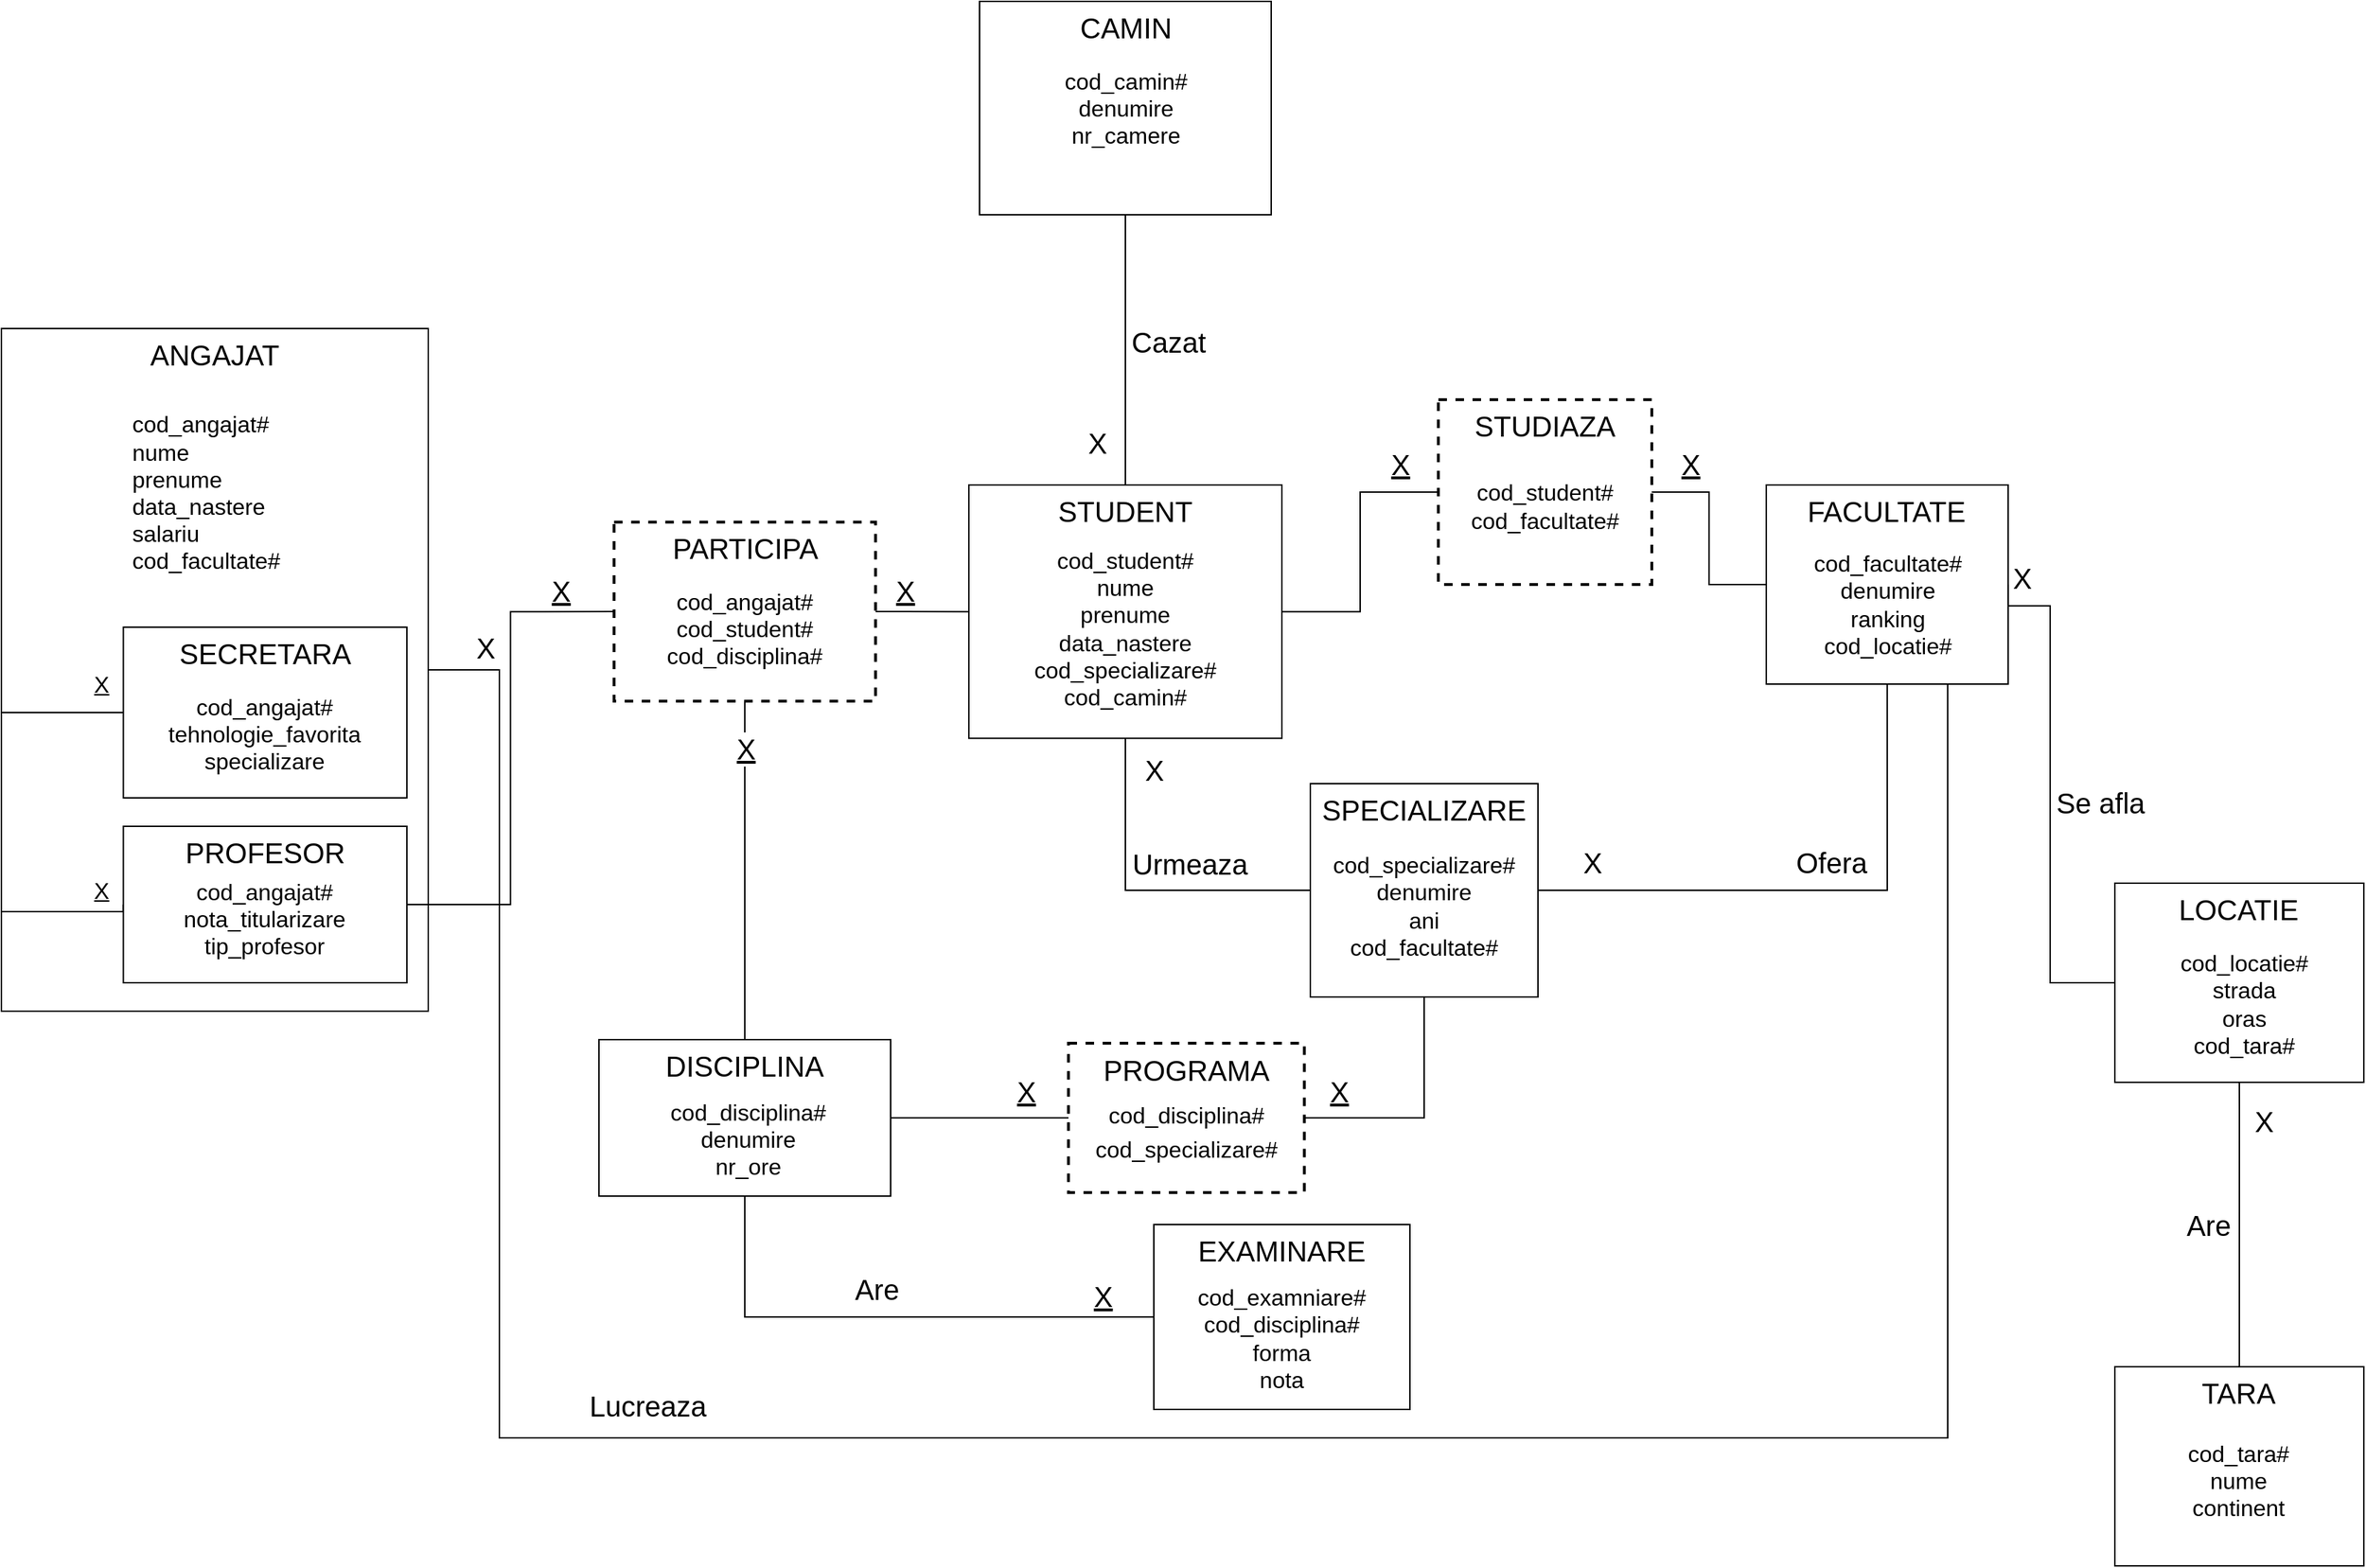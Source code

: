 <mxfile version="16.0.0" type="device"><diagram id="fwo_PI26Yn5XYwIxW53z" name="Page-1"><mxGraphModel dx="2140" dy="2168" grid="1" gridSize="10" guides="1" tooltips="1" connect="1" arrows="1" fold="1" page="1" pageScale="1" pageWidth="850" pageHeight="1100" math="0" shadow="0"><root><mxCell id="0"/><mxCell id="1" parent="0"/><mxCell id="RcNlDyy4QrDJKT5JzVG6-33" style="edgeStyle=orthogonalEdgeStyle;rounded=0;orthogonalLoop=1;jettySize=auto;html=1;exitX=0.5;exitY=1;exitDx=0;exitDy=0;entryX=0;entryY=0.5;entryDx=0;entryDy=0;endArrow=none;endFill=0;" parent="1" source="ADtI5hvw4BfGKE_GYq2g-1" target="RcNlDyy4QrDJKT5JzVG6-30" edge="1"><mxGeometry relative="1" as="geometry"/></mxCell><mxCell id="RcNlDyy4QrDJKT5JzVG6-38" value="Are" style="edgeLabel;html=1;align=center;verticalAlign=middle;resizable=0;points=[];fontSize=20;" parent="RcNlDyy4QrDJKT5JzVG6-33" vertex="1" connectable="0"><mxGeometry x="-0.05" y="-1" relative="1" as="geometry"><mxPoint y="-21" as="offset"/></mxGeometry></mxCell><mxCell id="BO3GSQxfGTSG3S3ijWYK-30" value="X" style="edgeLabel;html=1;align=center;verticalAlign=middle;resizable=0;points=[];fontSize=20;fontStyle=4" parent="RcNlDyy4QrDJKT5JzVG6-33" vertex="1" connectable="0"><mxGeometry x="0.812" y="2" relative="1" as="geometry"><mxPoint x="-1" y="-13" as="offset"/></mxGeometry></mxCell><mxCell id="ADtI5hvw4BfGKE_GYq2g-45" style="edgeStyle=orthogonalEdgeStyle;rounded=0;orthogonalLoop=1;jettySize=auto;html=1;exitX=0.5;exitY=1;exitDx=0;exitDy=0;entryX=0;entryY=0.5;entryDx=0;entryDy=0;fontSize=20;endArrow=none;endFill=0;" parent="1" source="ADtI5hvw4BfGKE_GYq2g-3" target="ADtI5hvw4BfGKE_GYq2g-10" edge="1"><mxGeometry relative="1" as="geometry"/></mxCell><mxCell id="ADtI5hvw4BfGKE_GYq2g-46" value="Urmeaza" style="edgeLabel;html=1;align=center;verticalAlign=middle;resizable=0;points=[];fontSize=20;" parent="ADtI5hvw4BfGKE_GYq2g-45" vertex="1" connectable="0"><mxGeometry x="-0.255" y="1" relative="1" as="geometry"><mxPoint x="44" as="offset"/></mxGeometry></mxCell><mxCell id="BO3GSQxfGTSG3S3ijWYK-37" value="X" style="edgeLabel;html=1;align=center;verticalAlign=middle;resizable=0;points=[];fontSize=20;" parent="ADtI5hvw4BfGKE_GYq2g-45" vertex="1" connectable="0"><mxGeometry x="-0.817" y="-3" relative="1" as="geometry"><mxPoint x="23" as="offset"/></mxGeometry></mxCell><mxCell id="RcNlDyy4QrDJKT5JzVG6-40" style="edgeStyle=orthogonalEdgeStyle;rounded=0;orthogonalLoop=1;jettySize=auto;html=1;exitX=0.5;exitY=0;exitDx=0;exitDy=0;entryX=0.5;entryY=1;entryDx=0;entryDy=0;fontSize=20;endArrow=none;endFill=0;" parent="1" source="ADtI5hvw4BfGKE_GYq2g-3" target="RcNlDyy4QrDJKT5JzVG6-39" edge="1"><mxGeometry relative="1" as="geometry"/></mxCell><mxCell id="RcNlDyy4QrDJKT5JzVG6-41" value="Cazat" style="edgeLabel;html=1;align=center;verticalAlign=middle;resizable=0;points=[];fontSize=20;" parent="RcNlDyy4QrDJKT5JzVG6-40" vertex="1" connectable="0"><mxGeometry x="0.194" y="-2" relative="1" as="geometry"><mxPoint x="28" y="12" as="offset"/></mxGeometry></mxCell><mxCell id="BO3GSQxfGTSG3S3ijWYK-38" value="X" style="edgeLabel;html=1;align=center;verticalAlign=middle;resizable=0;points=[];fontSize=20;" parent="RcNlDyy4QrDJKT5JzVG6-40" vertex="1" connectable="0"><mxGeometry x="-0.714" relative="1" as="geometry"><mxPoint x="-20" y="-3" as="offset"/></mxGeometry></mxCell><mxCell id="ADtI5hvw4BfGKE_GYq2g-149" style="edgeStyle=orthogonalEdgeStyle;rounded=0;orthogonalLoop=1;jettySize=auto;html=1;exitX=0.5;exitY=1;exitDx=0;exitDy=0;entryX=0.5;entryY=0;entryDx=0;entryDy=0;fontSize=20;fontColor=none;endArrow=none;endFill=0;" parent="1" source="ADtI5hvw4BfGKE_GYq2g-11" target="ADtI5hvw4BfGKE_GYq2g-70" edge="1"><mxGeometry relative="1" as="geometry"><Array as="points"><mxPoint x="1583.46" y="470"/><mxPoint x="1583.46" y="470"/></Array></mxGeometry></mxCell><mxCell id="ADtI5hvw4BfGKE_GYq2g-150" value="X" style="edgeLabel;html=1;align=center;verticalAlign=middle;resizable=0;points=[];fontSize=20;fontColor=none;" parent="ADtI5hvw4BfGKE_GYq2g-149" vertex="1" connectable="0"><mxGeometry x="-0.759" y="1" relative="1" as="geometry"><mxPoint x="16" y="3" as="offset"/></mxGeometry></mxCell><mxCell id="ADtI5hvw4BfGKE_GYq2g-152" value="Are" style="edgeLabel;html=1;align=center;verticalAlign=middle;resizable=0;points=[];fontSize=20;fontColor=none;" parent="ADtI5hvw4BfGKE_GYq2g-149" vertex="1" connectable="0"><mxGeometry x="-0.249" y="2" relative="1" as="geometry"><mxPoint x="-24" y="25" as="offset"/></mxGeometry></mxCell><mxCell id="ADtI5hvw4BfGKE_GYq2g-47" style="edgeStyle=orthogonalEdgeStyle;rounded=0;orthogonalLoop=1;jettySize=auto;html=1;exitX=0.5;exitY=1;exitDx=0;exitDy=0;entryX=1;entryY=0.5;entryDx=0;entryDy=0;fontSize=20;endArrow=none;endFill=0;" parent="1" source="ADtI5hvw4BfGKE_GYq2g-12" target="ADtI5hvw4BfGKE_GYq2g-10" edge="1"><mxGeometry relative="1" as="geometry"/></mxCell><mxCell id="ADtI5hvw4BfGKE_GYq2g-48" value="Ofera" style="edgeLabel;html=1;align=center;verticalAlign=middle;resizable=0;points=[];fontSize=20;" parent="ADtI5hvw4BfGKE_GYq2g-47" vertex="1" connectable="0"><mxGeometry x="-0.325" y="1" relative="1" as="geometry"><mxPoint x="-41" y="-7" as="offset"/></mxGeometry></mxCell><mxCell id="ADtI5hvw4BfGKE_GYq2g-51" value="X" style="edgeLabel;html=1;align=center;verticalAlign=middle;resizable=0;points=[];fontSize=20;fontStyle=0" parent="ADtI5hvw4BfGKE_GYq2g-47" vertex="1" connectable="0"><mxGeometry x="0.876" relative="1" as="geometry"><mxPoint x="14" y="-20" as="offset"/></mxGeometry></mxCell><mxCell id="ADtI5hvw4BfGKE_GYq2g-75" style="edgeStyle=orthogonalEdgeStyle;rounded=0;orthogonalLoop=1;jettySize=auto;html=1;exitX=1;exitY=0.5;exitDx=0;exitDy=0;entryX=0;entryY=0.5;entryDx=0;entryDy=0;fontSize=20;endArrow=none;endFill=0;" parent="1" source="ADtI5hvw4BfGKE_GYq2g-12" target="ADtI5hvw4BfGKE_GYq2g-11" edge="1"><mxGeometry relative="1" as="geometry"><Array as="points"><mxPoint x="1450" y="115"/><mxPoint x="1450" y="380"/></Array></mxGeometry></mxCell><mxCell id="ADtI5hvw4BfGKE_GYq2g-77" value="X" style="edgeLabel;html=1;align=center;verticalAlign=middle;resizable=0;points=[];fontSize=20;" parent="ADtI5hvw4BfGKE_GYq2g-75" vertex="1" connectable="0"><mxGeometry x="-0.906" relative="1" as="geometry"><mxPoint x="8" y="-20" as="offset"/></mxGeometry></mxCell><mxCell id="ADtI5hvw4BfGKE_GYq2g-79" value="Se afla" style="edgeLabel;html=1;align=center;verticalAlign=middle;resizable=0;points=[];fontSize=20;" parent="ADtI5hvw4BfGKE_GYq2g-75" vertex="1" connectable="0"><mxGeometry x="0.175" y="1" relative="1" as="geometry"><mxPoint x="34" y="-26" as="offset"/></mxGeometry></mxCell><mxCell id="ADtI5hvw4BfGKE_GYq2g-80" value="" style="group" parent="1" vertex="1" connectable="0"><mxGeometry x="70" y="-110" width="300" height="480" as="geometry"/></mxCell><mxCell id="ADtI5hvw4BfGKE_GYq2g-81" value="" style="group" parent="ADtI5hvw4BfGKE_GYq2g-80" vertex="1" connectable="0"><mxGeometry x="-60" y="30" width="300" height="480" as="geometry"/></mxCell><mxCell id="ADtI5hvw4BfGKE_GYq2g-5" value="&lt;span style=&quot;font-size: 20px&quot;&gt;ANGAJAT&lt;/span&gt;" style="whiteSpace=wrap;html=1;align=center;verticalAlign=top;" parent="ADtI5hvw4BfGKE_GYq2g-81" vertex="1"><mxGeometry width="300" height="480" as="geometry"/></mxCell><mxCell id="ADtI5hvw4BfGKE_GYq2g-83" style="edgeStyle=orthogonalEdgeStyle;rounded=0;orthogonalLoop=1;jettySize=auto;html=1;exitX=0;exitY=0.5;exitDx=0;exitDy=0;fontSize=20;endArrow=none;endFill=0;" parent="ADtI5hvw4BfGKE_GYq2g-81" source="ADtI5hvw4BfGKE_GYq2g-28" edge="1"><mxGeometry relative="1" as="geometry"><Array as="points"><mxPoint y="270"/></Array><mxPoint y="270" as="targetPoint"/></mxGeometry></mxCell><mxCell id="BO3GSQxfGTSG3S3ijWYK-1" value="X" style="edgeLabel;html=1;align=center;verticalAlign=middle;resizable=0;points=[];fontSize=16;fontStyle=4" parent="ADtI5hvw4BfGKE_GYq2g-83" vertex="1" connectable="0"><mxGeometry x="-0.563" y="-4" relative="1" as="geometry"><mxPoint x="3" y="-16" as="offset"/></mxGeometry></mxCell><mxCell id="ADtI5hvw4BfGKE_GYq2g-28" value="&lt;span style=&quot;font-size: 20px&quot;&gt;SECRETARA&lt;br&gt;&lt;/span&gt;" style="whiteSpace=wrap;html=1;align=center;verticalAlign=top;" parent="ADtI5hvw4BfGKE_GYq2g-81" vertex="1"><mxGeometry x="85.71" y="210" width="199.29" height="120" as="geometry"/></mxCell><mxCell id="ADtI5hvw4BfGKE_GYq2g-99" style="edgeStyle=orthogonalEdgeStyle;rounded=0;orthogonalLoop=1;jettySize=auto;html=1;exitX=0;exitY=0.5;exitDx=0;exitDy=0;fontSize=10;endArrow=none;endFill=0;" parent="ADtI5hvw4BfGKE_GYq2g-81" source="ADtI5hvw4BfGKE_GYq2g-72" edge="1"><mxGeometry relative="1" as="geometry"><Array as="points"><mxPoint x="86" y="410"/><mxPoint y="410"/></Array><mxPoint y="410" as="targetPoint"/></mxGeometry></mxCell><mxCell id="BO3GSQxfGTSG3S3ijWYK-2" value="X" style="edgeLabel;html=1;align=center;verticalAlign=middle;resizable=0;points=[];fontSize=16;fontStyle=4" parent="ADtI5hvw4BfGKE_GYq2g-99" vertex="1" connectable="0"><mxGeometry x="-0.026" y="4" relative="1" as="geometry"><mxPoint x="23" y="-19" as="offset"/></mxGeometry></mxCell><mxCell id="ADtI5hvw4BfGKE_GYq2g-72" value="&lt;span style=&quot;font-size: 20px&quot;&gt;PROFESOR&lt;/span&gt;" style="whiteSpace=wrap;html=1;align=center;verticalAlign=top;" parent="ADtI5hvw4BfGKE_GYq2g-81" vertex="1"><mxGeometry x="85.71" y="350" width="199.29" height="110" as="geometry"/></mxCell><mxCell id="YN2EOgunz3_8oBl1QiC2-17" value="&lt;div style=&quot;font-size: 16px&quot;&gt;&lt;span style=&quot;font-size: 16px&quot;&gt;cod_angajat#&lt;/span&gt;&lt;/div&gt;&lt;div style=&quot;font-size: 16px&quot;&gt;&lt;span style=&quot;font-size: 16px&quot;&gt;nume&lt;/span&gt;&lt;/div&gt;&lt;div style=&quot;font-size: 16px&quot;&gt;&lt;span style=&quot;font-size: 16px&quot;&gt;prenume&lt;/span&gt;&lt;/div&gt;&lt;div style=&quot;font-size: 16px&quot;&gt;&lt;span style=&quot;font-size: 16px&quot;&gt;data_nastere&lt;/span&gt;&lt;/div&gt;&lt;div style=&quot;font-size: 16px&quot;&gt;&lt;span style=&quot;font-size: 16px&quot;&gt;salariu&lt;/span&gt;&lt;/div&gt;&lt;div style=&quot;font-size: 16px&quot;&gt;&lt;span style=&quot;font-size: 16px&quot;&gt;cod_facultate#&lt;/span&gt;&lt;/div&gt;&lt;div style=&quot;font-size: 16px&quot;&gt;&lt;br style=&quot;font-size: 16px&quot;&gt;&lt;/div&gt;" style="text;html=1;strokeColor=none;fillColor=none;align=left;verticalAlign=middle;whiteSpace=wrap;rounded=0;fontSize=16;" parent="ADtI5hvw4BfGKE_GYq2g-81" vertex="1"><mxGeometry x="90" y="70" width="130" height="110" as="geometry"/></mxCell><mxCell id="YN2EOgunz3_8oBl1QiC2-20" value="cod_angajat#&lt;br&gt;tehnologie_favorita&lt;br&gt;specializare" style="text;html=1;strokeColor=none;fillColor=none;align=center;verticalAlign=middle;whiteSpace=wrap;rounded=0;fontSize=16;" parent="ADtI5hvw4BfGKE_GYq2g-81" vertex="1"><mxGeometry x="100.35" y="250" width="170" height="70" as="geometry"/></mxCell><mxCell id="YN2EOgunz3_8oBl1QiC2-22" value="cod_angajat#&lt;br&gt;nota_titularizare&lt;br&gt;tip_profesor" style="text;html=1;strokeColor=none;fillColor=none;align=center;verticalAlign=middle;whiteSpace=wrap;rounded=0;fontSize=16;" parent="ADtI5hvw4BfGKE_GYq2g-81" vertex="1"><mxGeometry x="120.35" y="380" width="130" height="70" as="geometry"/></mxCell><mxCell id="ADtI5hvw4BfGKE_GYq2g-108" style="edgeStyle=orthogonalEdgeStyle;rounded=0;orthogonalLoop=1;jettySize=auto;html=1;exitX=1;exitY=0.5;exitDx=0;exitDy=0;entryX=0.75;entryY=1;entryDx=0;entryDy=0;fontSize=10;endArrow=none;endFill=0;" parent="1" source="ADtI5hvw4BfGKE_GYq2g-5" target="ADtI5hvw4BfGKE_GYq2g-12" edge="1"><mxGeometry relative="1" as="geometry"><Array as="points"><mxPoint x="360" y="160"/><mxPoint x="360" y="700"/><mxPoint x="1378" y="700"/></Array></mxGeometry></mxCell><mxCell id="ADtI5hvw4BfGKE_GYq2g-110" value="X" style="edgeLabel;html=1;align=center;verticalAlign=middle;resizable=0;points=[];fontSize=20;" parent="ADtI5hvw4BfGKE_GYq2g-108" vertex="1" connectable="0"><mxGeometry x="-0.941" y="1" relative="1" as="geometry"><mxPoint x="-11" y="-29" as="offset"/></mxGeometry></mxCell><mxCell id="ADtI5hvw4BfGKE_GYq2g-114" value="Lucreaza" style="edgeLabel;html=1;align=center;verticalAlign=middle;resizable=0;points=[];fontSize=20;" parent="ADtI5hvw4BfGKE_GYq2g-108" vertex="1" connectable="0"><mxGeometry x="-0.39" y="4" relative="1" as="geometry"><mxPoint x="42" y="-19" as="offset"/></mxGeometry></mxCell><mxCell id="ADtI5hvw4BfGKE_GYq2g-136" value="" style="group" parent="1" vertex="1" connectable="0"><mxGeometry x="530" y="390" width="230" height="80" as="geometry"/></mxCell><mxCell id="YN2EOgunz3_8oBl1QiC2-29" value="" style="group" parent="ADtI5hvw4BfGKE_GYq2g-136" vertex="1" connectable="0"><mxGeometry x="-100" y="30" width="205" height="110" as="geometry"/></mxCell><mxCell id="ADtI5hvw4BfGKE_GYq2g-1" value="&lt;font style=&quot;font-size: 20px&quot;&gt;DISCIPLINA&lt;/font&gt;" style="whiteSpace=wrap;html=1;align=center;verticalAlign=top;" parent="YN2EOgunz3_8oBl1QiC2-29" vertex="1"><mxGeometry width="205" height="110" as="geometry"/></mxCell><mxCell id="YN2EOgunz3_8oBl1QiC2-26" value="cod_disciplina#&lt;br&gt;denumire&lt;br&gt;nr_ore" style="text;html=1;strokeColor=none;fillColor=none;align=center;verticalAlign=middle;whiteSpace=wrap;rounded=0;fontSize=16;" parent="YN2EOgunz3_8oBl1QiC2-29" vertex="1"><mxGeometry x="30" y="40" width="150" height="60" as="geometry"/></mxCell><mxCell id="YN2EOgunz3_8oBl1QiC2-34" value="" style="group" parent="1" vertex="1" connectable="0"><mxGeometry x="690" y="30" width="220" height="190" as="geometry"/></mxCell><mxCell id="ADtI5hvw4BfGKE_GYq2g-3" value="&lt;font style=&quot;font-size: 20px&quot;&gt;STUDENT&lt;br&gt;&lt;/font&gt;" style="whiteSpace=wrap;html=1;align=center;verticalAlign=top;" parent="YN2EOgunz3_8oBl1QiC2-34" vertex="1"><mxGeometry width="220" height="178.125" as="geometry"/></mxCell><mxCell id="YN2EOgunz3_8oBl1QiC2-33" value="cod_student#&lt;br&gt;nume&lt;br&gt;prenume&lt;br&gt;data_nastere&lt;br&gt;cod_specializare#&lt;br&gt;cod_camin#" style="text;html=1;strokeColor=none;fillColor=none;align=center;verticalAlign=middle;whiteSpace=wrap;rounded=0;fontSize=16;" parent="YN2EOgunz3_8oBl1QiC2-34" vertex="1"><mxGeometry x="45" y="40" width="130" height="122.19" as="geometry"/></mxCell><mxCell id="YN2EOgunz3_8oBl1QiC2-36" value="" style="group" parent="1" vertex="1" connectable="0"><mxGeometry x="697.5" y="-310" width="205" height="150" as="geometry"/></mxCell><mxCell id="RcNlDyy4QrDJKT5JzVG6-39" value="&lt;span style=&quot;font-size: 20px&quot;&gt;CAMIN&lt;br&gt;&lt;/span&gt;" style="whiteSpace=wrap;html=1;align=center;verticalAlign=top;" parent="YN2EOgunz3_8oBl1QiC2-36" vertex="1"><mxGeometry width="205" height="150" as="geometry"/></mxCell><mxCell id="YN2EOgunz3_8oBl1QiC2-35" value="cod_camin#&lt;br&gt;denumire&lt;br&gt;nr_camere" style="text;html=1;strokeColor=none;fillColor=none;align=center;verticalAlign=middle;whiteSpace=wrap;rounded=0;fontSize=16;" parent="YN2EOgunz3_8oBl1QiC2-36" vertex="1"><mxGeometry x="47.15" y="44.5" width="110.7" height="61" as="geometry"/></mxCell><mxCell id="YN2EOgunz3_8oBl1QiC2-40" value="" style="group" parent="1" vertex="1" connectable="0"><mxGeometry x="1455.46" y="650" width="215" height="140" as="geometry"/></mxCell><mxCell id="ADtI5hvw4BfGKE_GYq2g-70" value="&lt;span style=&quot;font-size: 20px&quot;&gt;TARA&lt;/span&gt;" style="whiteSpace=wrap;html=1;align=center;verticalAlign=top;" parent="YN2EOgunz3_8oBl1QiC2-40" vertex="1"><mxGeometry x="40" width="175" height="140" as="geometry"/></mxCell><mxCell id="YN2EOgunz3_8oBl1QiC2-39" value="cod_tara#&lt;br&gt;nume&lt;br&gt;continent" style="text;html=1;strokeColor=none;fillColor=none;align=center;verticalAlign=middle;whiteSpace=wrap;rounded=0;fontSize=16;" parent="YN2EOgunz3_8oBl1QiC2-40" vertex="1"><mxGeometry x="84" y="50" width="87" height="60" as="geometry"/></mxCell><mxCell id="YN2EOgunz3_8oBl1QiC2-43" value="" style="group" parent="1" vertex="1" connectable="0"><mxGeometry x="1495.46" y="310" width="175" height="140" as="geometry"/></mxCell><mxCell id="ADtI5hvw4BfGKE_GYq2g-11" value="&lt;span style=&quot;font-size: 20px&quot;&gt;LOCATIE&lt;/span&gt;" style="whiteSpace=wrap;html=1;align=center;verticalAlign=top;" parent="YN2EOgunz3_8oBl1QiC2-43" vertex="1"><mxGeometry width="175" height="140" as="geometry"/></mxCell><mxCell id="YN2EOgunz3_8oBl1QiC2-42" value="cod_locatie#&lt;br&gt;strada&lt;br&gt;oras&lt;br&gt;cod_tara#" style="text;html=1;strokeColor=none;fillColor=none;align=center;verticalAlign=middle;whiteSpace=wrap;rounded=0;fontSize=16;" parent="YN2EOgunz3_8oBl1QiC2-43" vertex="1"><mxGeometry x="35" y="40" width="112.5" height="90" as="geometry"/></mxCell><mxCell id="YN2EOgunz3_8oBl1QiC2-45" value="" style="group" parent="1" vertex="1" connectable="0"><mxGeometry x="1250.46" y="30" width="170" height="140" as="geometry"/></mxCell><mxCell id="BO3GSQxfGTSG3S3ijWYK-43" value="" style="group" parent="YN2EOgunz3_8oBl1QiC2-45" vertex="1" connectable="0"><mxGeometry width="170" height="140" as="geometry"/></mxCell><mxCell id="ADtI5hvw4BfGKE_GYq2g-12" value="&lt;span style=&quot;font-size: 20px&quot;&gt;FACULTATE&lt;/span&gt;" style="whiteSpace=wrap;html=1;align=center;verticalAlign=top;" parent="BO3GSQxfGTSG3S3ijWYK-43" vertex="1"><mxGeometry width="170" height="140" as="geometry"/></mxCell><mxCell id="YN2EOgunz3_8oBl1QiC2-44" value="cod_facultate#&lt;br&gt;denumire&lt;br&gt;ranking&lt;br&gt;cod_locatie#" style="text;html=1;strokeColor=none;fillColor=none;align=center;verticalAlign=middle;whiteSpace=wrap;rounded=0;fontSize=16;" parent="BO3GSQxfGTSG3S3ijWYK-43" vertex="1"><mxGeometry x="26.25" y="46.667" width="117.5" height="74.667" as="geometry"/></mxCell><mxCell id="YN2EOgunz3_8oBl1QiC2-49" value="" style="group" parent="1" vertex="1" connectable="0"><mxGeometry x="930" y="240" width="210" height="160" as="geometry"/></mxCell><mxCell id="ADtI5hvw4BfGKE_GYq2g-10" value="&lt;span style=&quot;font-size: 20px&quot;&gt;SPECIALIZARE&lt;/span&gt;" style="whiteSpace=wrap;html=1;align=center;verticalAlign=top;" parent="YN2EOgunz3_8oBl1QiC2-49" vertex="1"><mxGeometry width="160" height="150" as="geometry"/></mxCell><mxCell id="YN2EOgunz3_8oBl1QiC2-48" value="cod_specializare#&lt;br&gt;denumire&lt;br&gt;ani&lt;br&gt;cod_facultate#" style="text;html=1;strokeColor=none;fillColor=none;align=center;verticalAlign=middle;whiteSpace=wrap;rounded=0;fontSize=16;" parent="YN2EOgunz3_8oBl1QiC2-49" vertex="1"><mxGeometry y="40" width="160" height="91" as="geometry"/></mxCell><mxCell id="YN2EOgunz3_8oBl1QiC2-50" style="edgeStyle=orthogonalEdgeStyle;rounded=0;orthogonalLoop=1;jettySize=auto;html=1;exitX=0.5;exitY=1;exitDx=0;exitDy=0;fontSize=16;" parent="YN2EOgunz3_8oBl1QiC2-49" source="YN2EOgunz3_8oBl1QiC2-48" target="YN2EOgunz3_8oBl1QiC2-48" edge="1"><mxGeometry relative="1" as="geometry"/></mxCell><mxCell id="BO3GSQxfGTSG3S3ijWYK-13" style="edgeStyle=orthogonalEdgeStyle;rounded=0;orthogonalLoop=1;jettySize=auto;html=1;exitX=1;exitY=0.5;exitDx=0;exitDy=0;entryX=0;entryY=0.5;entryDx=0;entryDy=0;fontSize=1;endArrow=none;endFill=0;" parent="1" source="ADtI5hvw4BfGKE_GYq2g-72" target="BO3GSQxfGTSG3S3ijWYK-3" edge="1"><mxGeometry relative="1" as="geometry"/></mxCell><mxCell id="BO3GSQxfGTSG3S3ijWYK-27" value="X" style="edgeLabel;html=1;align=center;verticalAlign=middle;resizable=0;points=[];fontSize=20;fontStyle=4" parent="BO3GSQxfGTSG3S3ijWYK-13" vertex="1" connectable="0"><mxGeometry x="0.787" y="-2" relative="1" as="geometry"><mxPoint y="-17" as="offset"/></mxGeometry></mxCell><mxCell id="BO3GSQxfGTSG3S3ijWYK-14" style="edgeStyle=orthogonalEdgeStyle;rounded=0;orthogonalLoop=1;jettySize=auto;html=1;exitX=0.5;exitY=0;exitDx=0;exitDy=0;entryX=0.5;entryY=1;entryDx=0;entryDy=0;fontSize=1;endArrow=none;endFill=0;" parent="1" source="ADtI5hvw4BfGKE_GYq2g-1" target="BO3GSQxfGTSG3S3ijWYK-3" edge="1"><mxGeometry relative="1" as="geometry"/></mxCell><mxCell id="BO3GSQxfGTSG3S3ijWYK-28" value="&lt;u&gt;X&lt;/u&gt;" style="edgeLabel;html=1;align=center;verticalAlign=middle;resizable=0;points=[];fontSize=20;" parent="BO3GSQxfGTSG3S3ijWYK-14" vertex="1" connectable="0"><mxGeometry x="0.723" relative="1" as="geometry"><mxPoint as="offset"/></mxGeometry></mxCell><mxCell id="BO3GSQxfGTSG3S3ijWYK-15" style="edgeStyle=orthogonalEdgeStyle;rounded=0;orthogonalLoop=1;jettySize=auto;html=1;exitX=0;exitY=0.5;exitDx=0;exitDy=0;entryX=1;entryY=0.5;entryDx=0;entryDy=0;fontSize=1;endArrow=none;endFill=0;" parent="1" source="ADtI5hvw4BfGKE_GYq2g-3" target="BO3GSQxfGTSG3S3ijWYK-3" edge="1"><mxGeometry relative="1" as="geometry"/></mxCell><mxCell id="BO3GSQxfGTSG3S3ijWYK-29" value="X" style="edgeLabel;html=1;align=center;verticalAlign=middle;resizable=0;points=[];fontSize=20;fontStyle=4" parent="BO3GSQxfGTSG3S3ijWYK-15" vertex="1" connectable="0"><mxGeometry x="0.536" y="2" relative="1" as="geometry"><mxPoint x="5" y="-17" as="offset"/></mxGeometry></mxCell><mxCell id="BO3GSQxfGTSG3S3ijWYK-33" style="edgeStyle=orthogonalEdgeStyle;rounded=0;orthogonalLoop=1;jettySize=auto;html=1;exitX=1;exitY=0.5;exitDx=0;exitDy=0;entryX=0;entryY=0.5;entryDx=0;entryDy=0;fontSize=20;endArrow=none;endFill=0;" parent="1" source="ADtI5hvw4BfGKE_GYq2g-1" target="BO3GSQxfGTSG3S3ijWYK-32" edge="1"><mxGeometry relative="1" as="geometry"/></mxCell><mxCell id="BO3GSQxfGTSG3S3ijWYK-35" value="X" style="edgeLabel;html=1;align=center;verticalAlign=middle;resizable=0;points=[];fontSize=20;fontStyle=4" parent="BO3GSQxfGTSG3S3ijWYK-33" vertex="1" connectable="0"><mxGeometry x="0.648" y="2" relative="1" as="geometry"><mxPoint x="-8" y="-17" as="offset"/></mxGeometry></mxCell><mxCell id="BO3GSQxfGTSG3S3ijWYK-34" style="edgeStyle=orthogonalEdgeStyle;rounded=0;orthogonalLoop=1;jettySize=auto;html=1;exitX=0.5;exitY=1;exitDx=0;exitDy=0;entryX=1;entryY=0.5;entryDx=0;entryDy=0;fontSize=20;endArrow=none;endFill=0;" parent="1" source="ADtI5hvw4BfGKE_GYq2g-10" target="BO3GSQxfGTSG3S3ijWYK-32" edge="1"><mxGeometry relative="1" as="geometry"/></mxCell><mxCell id="BO3GSQxfGTSG3S3ijWYK-36" value="X" style="edgeLabel;html=1;align=center;verticalAlign=middle;resizable=0;points=[];fontSize=20;fontStyle=4" parent="BO3GSQxfGTSG3S3ijWYK-34" vertex="1" connectable="0"><mxGeometry x="0.479" y="-4" relative="1" as="geometry"><mxPoint x="-20" y="-15" as="offset"/></mxGeometry></mxCell><mxCell id="BO3GSQxfGTSG3S3ijWYK-41" style="edgeStyle=orthogonalEdgeStyle;rounded=0;orthogonalLoop=1;jettySize=auto;html=1;exitX=1;exitY=0.5;exitDx=0;exitDy=0;entryX=0;entryY=0.5;entryDx=0;entryDy=0;fontSize=20;endArrow=none;endFill=0;" parent="1" source="ADtI5hvw4BfGKE_GYq2g-3" target="BO3GSQxfGTSG3S3ijWYK-40" edge="1"><mxGeometry relative="1" as="geometry"/></mxCell><mxCell id="BO3GSQxfGTSG3S3ijWYK-45" value="X" style="edgeLabel;html=1;align=center;verticalAlign=middle;resizable=0;points=[];fontSize=20;fontStyle=4" parent="BO3GSQxfGTSG3S3ijWYK-41" vertex="1" connectable="0"><mxGeometry x="0.821" y="1" relative="1" as="geometry"><mxPoint x="-10" y="-19" as="offset"/></mxGeometry></mxCell><mxCell id="BO3GSQxfGTSG3S3ijWYK-42" style="edgeStyle=orthogonalEdgeStyle;rounded=0;orthogonalLoop=1;jettySize=auto;html=1;exitX=0;exitY=0.5;exitDx=0;exitDy=0;entryX=1;entryY=0.5;entryDx=0;entryDy=0;fontSize=20;endArrow=none;endFill=0;" parent="1" source="ADtI5hvw4BfGKE_GYq2g-12" target="BO3GSQxfGTSG3S3ijWYK-40" edge="1"><mxGeometry relative="1" as="geometry"/></mxCell><mxCell id="BO3GSQxfGTSG3S3ijWYK-44" value="X" style="edgeLabel;html=1;align=center;verticalAlign=middle;resizable=0;points=[];fontSize=20;fontStyle=4" parent="BO3GSQxfGTSG3S3ijWYK-42" vertex="1" connectable="0"><mxGeometry x="0.67" y="-1" relative="1" as="geometry"><mxPoint x="3" y="-19" as="offset"/></mxGeometry></mxCell><mxCell id="E7qceKqbT34TRoR6SL1u-2" value="" style="group" parent="1" vertex="1" connectable="0"><mxGeometry x="440.63" y="56.09" width="183.75" height="125.94" as="geometry"/></mxCell><mxCell id="BO3GSQxfGTSG3S3ijWYK-3" value="&lt;font style=&quot;font-size: 20px&quot;&gt;PARTICIPA&lt;/font&gt;" style="rounded=0;whiteSpace=wrap;html=1;fontSize=16;strokeColor=default;strokeWidth=2;dashed=1;verticalAlign=top;" parent="E7qceKqbT34TRoR6SL1u-2" vertex="1"><mxGeometry width="183.75" height="125.94" as="geometry"/></mxCell><mxCell id="E7qceKqbT34TRoR6SL1u-1" value="&lt;font style=&quot;font-size: 16px;&quot;&gt;cod_angajat#&lt;br style=&quot;font-size: 16px;&quot;&gt;cod_student#&lt;br style=&quot;font-size: 16px;&quot;&gt;cod_disciplina#&lt;/font&gt;" style="text;html=1;strokeColor=none;fillColor=none;align=center;verticalAlign=middle;whiteSpace=wrap;rounded=0;fontSize=16;" parent="E7qceKqbT34TRoR6SL1u-2" vertex="1"><mxGeometry x="39.38" y="47.5" width="105" height="55" as="geometry"/></mxCell><mxCell id="E7qceKqbT34TRoR6SL1u-4" value="" style="group" parent="1" vertex="1" connectable="0"><mxGeometry x="760" y="422.5" width="210" height="105" as="geometry"/></mxCell><mxCell id="BO3GSQxfGTSG3S3ijWYK-32" value="PROGRAMA" style="rounded=0;whiteSpace=wrap;html=1;dashed=1;fontSize=20;strokeColor=default;strokeWidth=2;verticalAlign=top;" parent="E7qceKqbT34TRoR6SL1u-4" vertex="1"><mxGeometry width="165.789" height="105.0" as="geometry"/></mxCell><mxCell id="E7qceKqbT34TRoR6SL1u-3" value="&lt;font style=&quot;font-size: 16px&quot;&gt;cod_disciplina#&lt;br&gt;cod_specializare#&lt;br&gt;&lt;/font&gt;" style="text;html=1;strokeColor=none;fillColor=none;align=center;verticalAlign=middle;whiteSpace=wrap;rounded=0;fontSize=20;" parent="E7qceKqbT34TRoR6SL1u-4" vertex="1"><mxGeometry x="2.763" y="33.158" width="160.263" height="55.263" as="geometry"/></mxCell><mxCell id="E7qceKqbT34TRoR6SL1u-5" value="" style="group" parent="1" vertex="1" connectable="0"><mxGeometry x="820" y="550" width="180" height="130" as="geometry"/></mxCell><mxCell id="RcNlDyy4QrDJKT5JzVG6-30" value="&lt;font style=&quot;font-size: 20px&quot;&gt;EXAMINARE&lt;/font&gt;" style="whiteSpace=wrap;html=1;align=center;verticalAlign=top;" parent="E7qceKqbT34TRoR6SL1u-5" vertex="1"><mxGeometry width="180" height="130" as="geometry"/></mxCell><mxCell id="YN2EOgunz3_8oBl1QiC2-31" value="cod_examniare#&lt;br&gt;cod_disciplina#&lt;br&gt;forma&lt;br&gt;nota" style="text;html=1;strokeColor=none;fillColor=none;align=center;verticalAlign=middle;whiteSpace=wrap;rounded=0;fontSize=16;" parent="E7qceKqbT34TRoR6SL1u-5" vertex="1"><mxGeometry x="20" y="40" width="140" height="80" as="geometry"/></mxCell><mxCell id="E7qceKqbT34TRoR6SL1u-7" value="" style="group" parent="1" vertex="1" connectable="0"><mxGeometry x="1020" y="-30" width="150" height="130" as="geometry"/></mxCell><mxCell id="BO3GSQxfGTSG3S3ijWYK-40" value="STUDIAZA" style="rounded=0;whiteSpace=wrap;html=1;dashed=1;fontSize=20;strokeColor=default;strokeWidth=2;verticalAlign=top;" parent="E7qceKqbT34TRoR6SL1u-7" vertex="1"><mxGeometry width="150" height="130" as="geometry"/></mxCell><mxCell id="E7qceKqbT34TRoR6SL1u-6" value="cod_student#&lt;br&gt;cod_facultate#" style="text;html=1;strokeColor=none;fillColor=none;align=center;verticalAlign=middle;whiteSpace=wrap;rounded=0;fontSize=16;" parent="E7qceKqbT34TRoR6SL1u-7" vertex="1"><mxGeometry x="10" y="50" width="130" height="50" as="geometry"/></mxCell></root></mxGraphModel></diagram></mxfile>